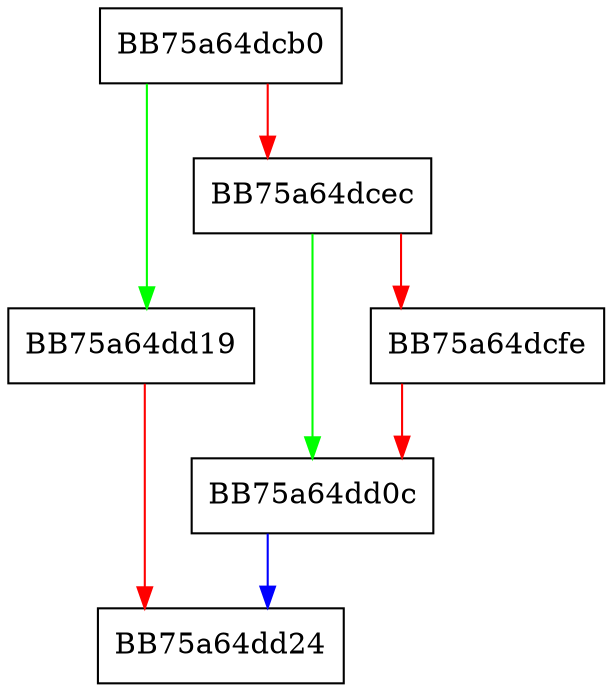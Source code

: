 digraph DlpIsUnallowedRDPApp {
  node [shape="box"];
  graph [splines=ortho];
  BB75a64dcb0 -> BB75a64dd19 [color="green"];
  BB75a64dcb0 -> BB75a64dcec [color="red"];
  BB75a64dcec -> BB75a64dd0c [color="green"];
  BB75a64dcec -> BB75a64dcfe [color="red"];
  BB75a64dcfe -> BB75a64dd0c [color="red"];
  BB75a64dd0c -> BB75a64dd24 [color="blue"];
  BB75a64dd19 -> BB75a64dd24 [color="red"];
}